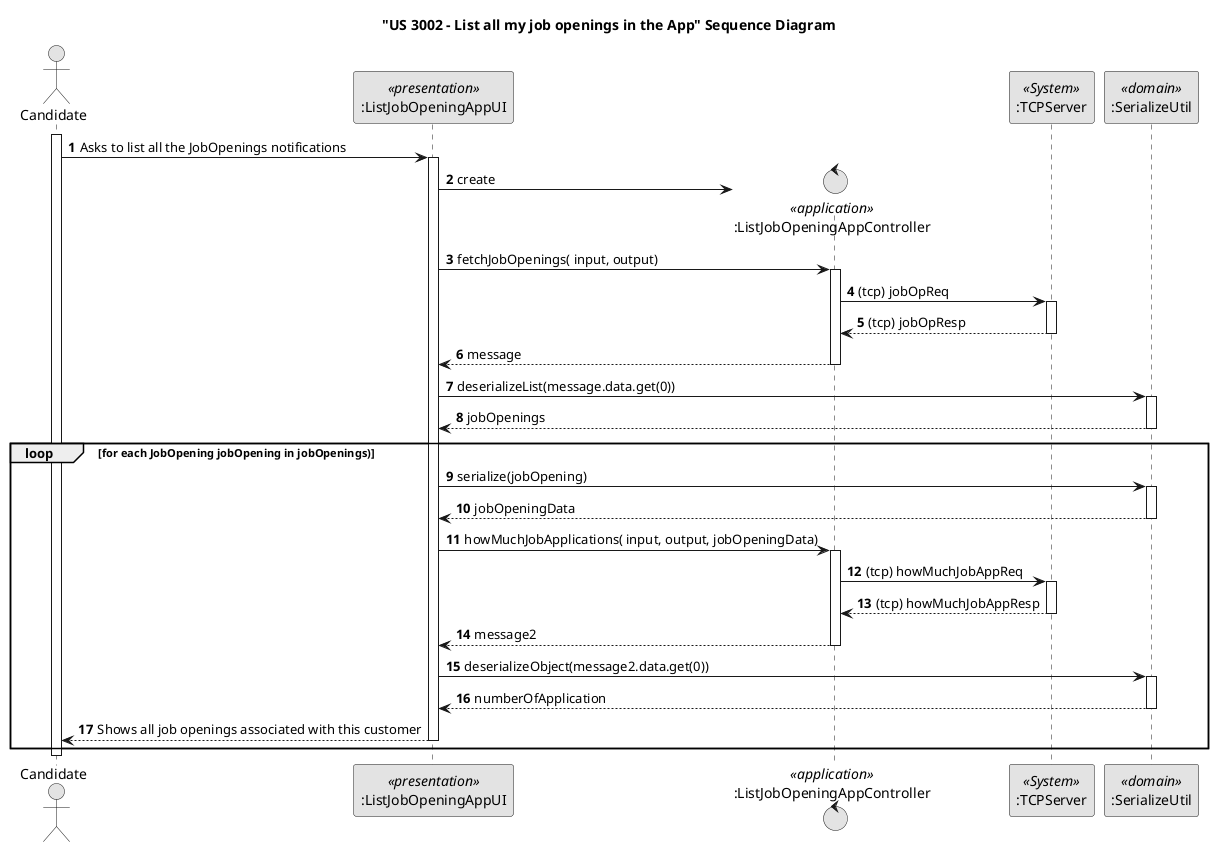 @startuml
skinparam monochrome true
skinparam packageStyle rectangle
skinparam shadowing false

autonumber

title "US 3002 - List all my job openings in the App" Sequence Diagram
'hide footbox
actor "Candidate" as C

participant ":ListJobOpeningAppUI" as UI <<presentation>>
control ":ListJobOpeningAppController" as CTRL <<application>>
participant ":TCPServer" as Server <<System>>
participant ":SerializeUtil" as SerializeUtil <<domain>>


activate C

        C -> UI : Asks to list all the JobOpenings notifications

        activate UI
        UI -> CTRL** : create

        UI-> CTRL: fetchJobOpenings( input, output)

        activate CTRL
        CTRL -> Server : (tcp) jobOpReq


         activate Server
         Server--> CTRL : (tcp) jobOpResp
        deactivate Server

        CTRL --> UI : message
        deactivate CTRL

        UI -> SerializeUtil: deserializeList(message.data.get(0))
        activate SerializeUtil

        SerializeUtil --> UI : jobOpenings
        deactivate SerializeUtil



        loop for each JobOpening jobOpening in jobOpenings)

        UI -> SerializeUtil: serialize(jobOpening)
                activate SerializeUtil

                SerializeUtil --> UI : jobOpeningData
                deactivate SerializeUtil

        UI-> CTRL: howMuchJobApplications( input, output, jobOpeningData)

        activate CTRL
        CTRL -> Server : (tcp) howMuchJobAppReq


         activate Server
         Server--> CTRL : (tcp) howMuchJobAppResp
        deactivate Server

        CTRL --> UI : message2
                deactivate CTRL

         UI -> SerializeUtil: deserializeObject(message2.data.get(0))
        activate SerializeUtil

        SerializeUtil --> UI : numberOfApplication
        deactivate SerializeUtil


        UI-->C : Shows all job openings associated with this customer

       deactivate UI
       end

deactivate C

@enduml